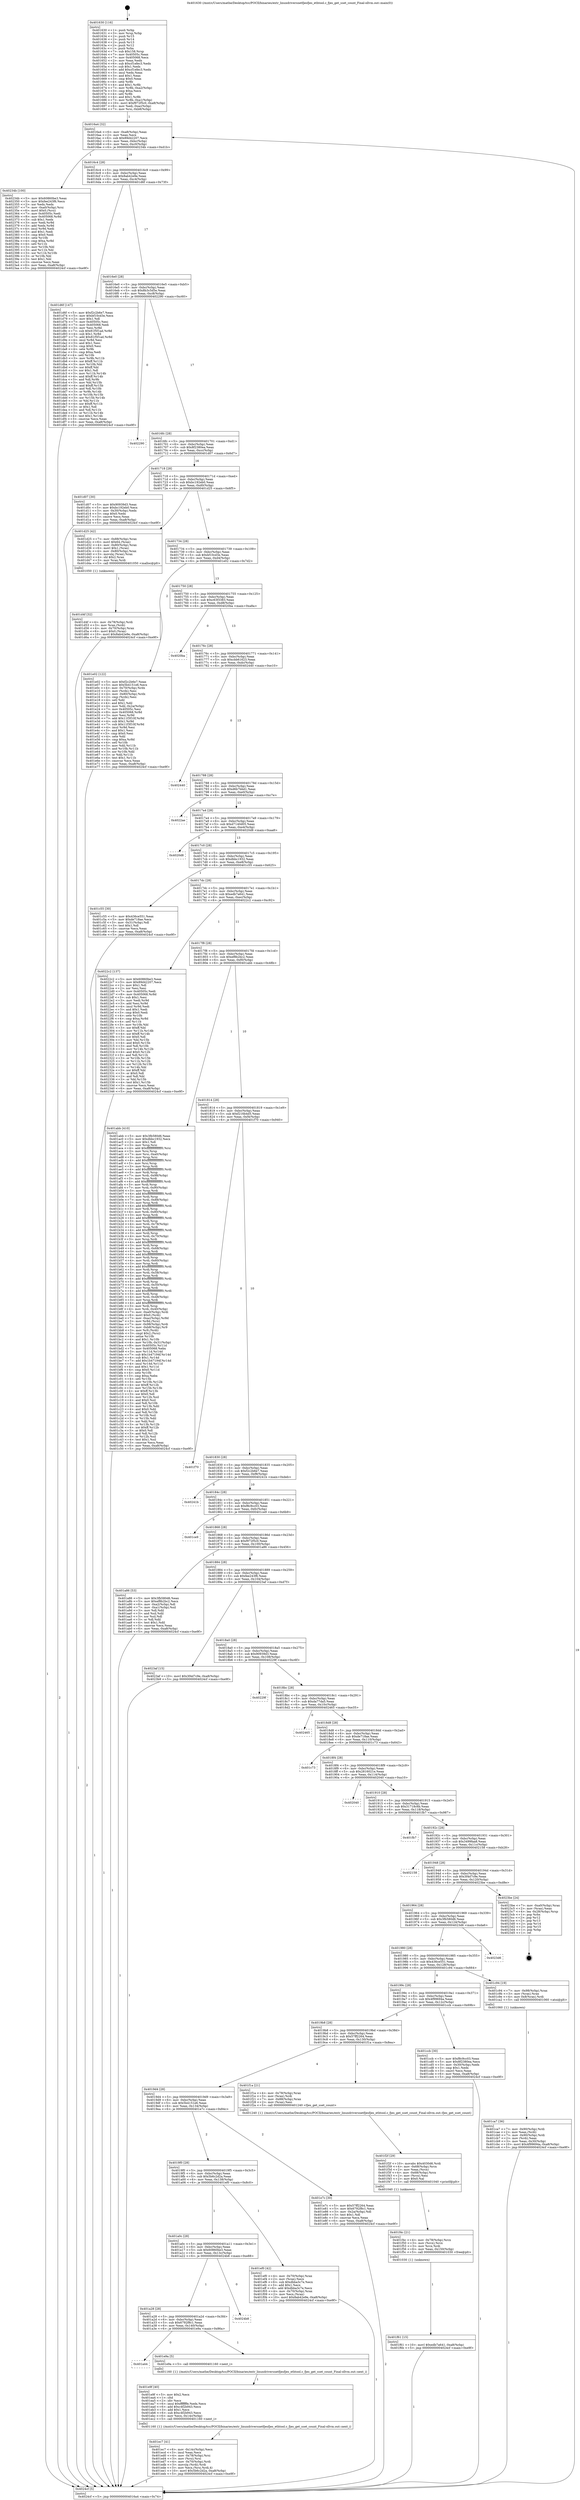 digraph "0x401630" {
  label = "0x401630 (/mnt/c/Users/mathe/Desktop/tcc/POCII/binaries/extr_linuxdriversnetfjesfjes_ethtool.c_fjes_get_sset_count_Final-ollvm.out::main(0))"
  labelloc = "t"
  node[shape=record]

  Entry [label="",width=0.3,height=0.3,shape=circle,fillcolor=black,style=filled]
  "0x4016a4" [label="{
     0x4016a4 [32]\l
     | [instrs]\l
     &nbsp;&nbsp;0x4016a4 \<+6\>: mov -0xa8(%rbp),%eax\l
     &nbsp;&nbsp;0x4016aa \<+2\>: mov %eax,%ecx\l
     &nbsp;&nbsp;0x4016ac \<+6\>: sub $0x89d42207,%ecx\l
     &nbsp;&nbsp;0x4016b2 \<+6\>: mov %eax,-0xbc(%rbp)\l
     &nbsp;&nbsp;0x4016b8 \<+6\>: mov %ecx,-0xc0(%rbp)\l
     &nbsp;&nbsp;0x4016be \<+6\>: je 000000000040234b \<main+0xd1b\>\l
  }"]
  "0x40234b" [label="{
     0x40234b [100]\l
     | [instrs]\l
     &nbsp;&nbsp;0x40234b \<+5\>: mov $0x60860be3,%eax\l
     &nbsp;&nbsp;0x402350 \<+5\>: mov $0xfee243f6,%ecx\l
     &nbsp;&nbsp;0x402355 \<+2\>: xor %edx,%edx\l
     &nbsp;&nbsp;0x402357 \<+7\>: mov -0xa0(%rbp),%rsi\l
     &nbsp;&nbsp;0x40235e \<+6\>: movl $0x0,(%rsi)\l
     &nbsp;&nbsp;0x402364 \<+7\>: mov 0x40505c,%edi\l
     &nbsp;&nbsp;0x40236b \<+8\>: mov 0x405068,%r8d\l
     &nbsp;&nbsp;0x402373 \<+3\>: sub $0x1,%edx\l
     &nbsp;&nbsp;0x402376 \<+3\>: mov %edi,%r9d\l
     &nbsp;&nbsp;0x402379 \<+3\>: add %edx,%r9d\l
     &nbsp;&nbsp;0x40237c \<+4\>: imul %r9d,%edi\l
     &nbsp;&nbsp;0x402380 \<+3\>: and $0x1,%edi\l
     &nbsp;&nbsp;0x402383 \<+3\>: cmp $0x0,%edi\l
     &nbsp;&nbsp;0x402386 \<+4\>: sete %r10b\l
     &nbsp;&nbsp;0x40238a \<+4\>: cmp $0xa,%r8d\l
     &nbsp;&nbsp;0x40238e \<+4\>: setl %r11b\l
     &nbsp;&nbsp;0x402392 \<+3\>: mov %r10b,%bl\l
     &nbsp;&nbsp;0x402395 \<+3\>: and %r11b,%bl\l
     &nbsp;&nbsp;0x402398 \<+3\>: xor %r11b,%r10b\l
     &nbsp;&nbsp;0x40239b \<+3\>: or %r10b,%bl\l
     &nbsp;&nbsp;0x40239e \<+3\>: test $0x1,%bl\l
     &nbsp;&nbsp;0x4023a1 \<+3\>: cmovne %ecx,%eax\l
     &nbsp;&nbsp;0x4023a4 \<+6\>: mov %eax,-0xa8(%rbp)\l
     &nbsp;&nbsp;0x4023aa \<+5\>: jmp 00000000004024cf \<main+0xe9f\>\l
  }"]
  "0x4016c4" [label="{
     0x4016c4 [28]\l
     | [instrs]\l
     &nbsp;&nbsp;0x4016c4 \<+5\>: jmp 00000000004016c9 \<main+0x99\>\l
     &nbsp;&nbsp;0x4016c9 \<+6\>: mov -0xbc(%rbp),%eax\l
     &nbsp;&nbsp;0x4016cf \<+5\>: sub $0x8ab42e9e,%eax\l
     &nbsp;&nbsp;0x4016d4 \<+6\>: mov %eax,-0xc4(%rbp)\l
     &nbsp;&nbsp;0x4016da \<+6\>: je 0000000000401d6f \<main+0x73f\>\l
  }"]
  Exit [label="",width=0.3,height=0.3,shape=circle,fillcolor=black,style=filled,peripheries=2]
  "0x401d6f" [label="{
     0x401d6f [147]\l
     | [instrs]\l
     &nbsp;&nbsp;0x401d6f \<+5\>: mov $0xf2c2b6e7,%eax\l
     &nbsp;&nbsp;0x401d74 \<+5\>: mov $0xbf10cd3e,%ecx\l
     &nbsp;&nbsp;0x401d79 \<+2\>: mov $0x1,%dl\l
     &nbsp;&nbsp;0x401d7b \<+7\>: mov 0x40505c,%esi\l
     &nbsp;&nbsp;0x401d82 \<+7\>: mov 0x405068,%edi\l
     &nbsp;&nbsp;0x401d89 \<+3\>: mov %esi,%r8d\l
     &nbsp;&nbsp;0x401d8c \<+7\>: sub $0x81f5f1ad,%r8d\l
     &nbsp;&nbsp;0x401d93 \<+4\>: sub $0x1,%r8d\l
     &nbsp;&nbsp;0x401d97 \<+7\>: add $0x81f5f1ad,%r8d\l
     &nbsp;&nbsp;0x401d9e \<+4\>: imul %r8d,%esi\l
     &nbsp;&nbsp;0x401da2 \<+3\>: and $0x1,%esi\l
     &nbsp;&nbsp;0x401da5 \<+3\>: cmp $0x0,%esi\l
     &nbsp;&nbsp;0x401da8 \<+4\>: sete %r9b\l
     &nbsp;&nbsp;0x401dac \<+3\>: cmp $0xa,%edi\l
     &nbsp;&nbsp;0x401daf \<+4\>: setl %r10b\l
     &nbsp;&nbsp;0x401db3 \<+3\>: mov %r9b,%r11b\l
     &nbsp;&nbsp;0x401db6 \<+4\>: xor $0xff,%r11b\l
     &nbsp;&nbsp;0x401dba \<+3\>: mov %r10b,%bl\l
     &nbsp;&nbsp;0x401dbd \<+3\>: xor $0xff,%bl\l
     &nbsp;&nbsp;0x401dc0 \<+3\>: xor $0x1,%dl\l
     &nbsp;&nbsp;0x401dc3 \<+3\>: mov %r11b,%r14b\l
     &nbsp;&nbsp;0x401dc6 \<+4\>: and $0xff,%r14b\l
     &nbsp;&nbsp;0x401dca \<+3\>: and %dl,%r9b\l
     &nbsp;&nbsp;0x401dcd \<+3\>: mov %bl,%r15b\l
     &nbsp;&nbsp;0x401dd0 \<+4\>: and $0xff,%r15b\l
     &nbsp;&nbsp;0x401dd4 \<+3\>: and %dl,%r10b\l
     &nbsp;&nbsp;0x401dd7 \<+3\>: or %r9b,%r14b\l
     &nbsp;&nbsp;0x401dda \<+3\>: or %r10b,%r15b\l
     &nbsp;&nbsp;0x401ddd \<+3\>: xor %r15b,%r14b\l
     &nbsp;&nbsp;0x401de0 \<+3\>: or %bl,%r11b\l
     &nbsp;&nbsp;0x401de3 \<+4\>: xor $0xff,%r11b\l
     &nbsp;&nbsp;0x401de7 \<+3\>: or $0x1,%dl\l
     &nbsp;&nbsp;0x401dea \<+3\>: and %dl,%r11b\l
     &nbsp;&nbsp;0x401ded \<+3\>: or %r11b,%r14b\l
     &nbsp;&nbsp;0x401df0 \<+4\>: test $0x1,%r14b\l
     &nbsp;&nbsp;0x401df4 \<+3\>: cmovne %ecx,%eax\l
     &nbsp;&nbsp;0x401df7 \<+6\>: mov %eax,-0xa8(%rbp)\l
     &nbsp;&nbsp;0x401dfd \<+5\>: jmp 00000000004024cf \<main+0xe9f\>\l
  }"]
  "0x4016e0" [label="{
     0x4016e0 [28]\l
     | [instrs]\l
     &nbsp;&nbsp;0x4016e0 \<+5\>: jmp 00000000004016e5 \<main+0xb5\>\l
     &nbsp;&nbsp;0x4016e5 \<+6\>: mov -0xbc(%rbp),%eax\l
     &nbsp;&nbsp;0x4016eb \<+5\>: sub $0x8b3c5d5e,%eax\l
     &nbsp;&nbsp;0x4016f0 \<+6\>: mov %eax,-0xc8(%rbp)\l
     &nbsp;&nbsp;0x4016f6 \<+6\>: je 0000000000402290 \<main+0xc60\>\l
  }"]
  "0x401f61" [label="{
     0x401f61 [15]\l
     | [instrs]\l
     &nbsp;&nbsp;0x401f61 \<+10\>: movl $0xedb7a641,-0xa8(%rbp)\l
     &nbsp;&nbsp;0x401f6b \<+5\>: jmp 00000000004024cf \<main+0xe9f\>\l
  }"]
  "0x402290" [label="{
     0x402290\l
  }", style=dashed]
  "0x4016fc" [label="{
     0x4016fc [28]\l
     | [instrs]\l
     &nbsp;&nbsp;0x4016fc \<+5\>: jmp 0000000000401701 \<main+0xd1\>\l
     &nbsp;&nbsp;0x401701 \<+6\>: mov -0xbc(%rbp),%eax\l
     &nbsp;&nbsp;0x401707 \<+5\>: sub $0x8f2380ea,%eax\l
     &nbsp;&nbsp;0x40170c \<+6\>: mov %eax,-0xcc(%rbp)\l
     &nbsp;&nbsp;0x401712 \<+6\>: je 0000000000401d07 \<main+0x6d7\>\l
  }"]
  "0x401f4c" [label="{
     0x401f4c [21]\l
     | [instrs]\l
     &nbsp;&nbsp;0x401f4c \<+4\>: mov -0x78(%rbp),%rcx\l
     &nbsp;&nbsp;0x401f50 \<+3\>: mov (%rcx),%rcx\l
     &nbsp;&nbsp;0x401f53 \<+3\>: mov %rcx,%rdi\l
     &nbsp;&nbsp;0x401f56 \<+6\>: mov %eax,-0x150(%rbp)\l
     &nbsp;&nbsp;0x401f5c \<+5\>: call 0000000000401030 \<free@plt\>\l
     | [calls]\l
     &nbsp;&nbsp;0x401030 \{1\} (unknown)\l
  }"]
  "0x401d07" [label="{
     0x401d07 [30]\l
     | [instrs]\l
     &nbsp;&nbsp;0x401d07 \<+5\>: mov $0x90939d3,%eax\l
     &nbsp;&nbsp;0x401d0c \<+5\>: mov $0xbc192eb0,%ecx\l
     &nbsp;&nbsp;0x401d11 \<+3\>: mov -0x30(%rbp),%edx\l
     &nbsp;&nbsp;0x401d14 \<+3\>: cmp $0x0,%edx\l
     &nbsp;&nbsp;0x401d17 \<+3\>: cmove %ecx,%eax\l
     &nbsp;&nbsp;0x401d1a \<+6\>: mov %eax,-0xa8(%rbp)\l
     &nbsp;&nbsp;0x401d20 \<+5\>: jmp 00000000004024cf \<main+0xe9f\>\l
  }"]
  "0x401718" [label="{
     0x401718 [28]\l
     | [instrs]\l
     &nbsp;&nbsp;0x401718 \<+5\>: jmp 000000000040171d \<main+0xed\>\l
     &nbsp;&nbsp;0x40171d \<+6\>: mov -0xbc(%rbp),%eax\l
     &nbsp;&nbsp;0x401723 \<+5\>: sub $0xbc192eb0,%eax\l
     &nbsp;&nbsp;0x401728 \<+6\>: mov %eax,-0xd0(%rbp)\l
     &nbsp;&nbsp;0x40172e \<+6\>: je 0000000000401d25 \<main+0x6f5\>\l
  }"]
  "0x401f2f" [label="{
     0x401f2f [29]\l
     | [instrs]\l
     &nbsp;&nbsp;0x401f2f \<+10\>: movabs $0x4030d6,%rdi\l
     &nbsp;&nbsp;0x401f39 \<+4\>: mov -0x68(%rbp),%rcx\l
     &nbsp;&nbsp;0x401f3d \<+2\>: mov %eax,(%rcx)\l
     &nbsp;&nbsp;0x401f3f \<+4\>: mov -0x68(%rbp),%rcx\l
     &nbsp;&nbsp;0x401f43 \<+2\>: mov (%rcx),%esi\l
     &nbsp;&nbsp;0x401f45 \<+2\>: mov $0x0,%al\l
     &nbsp;&nbsp;0x401f47 \<+5\>: call 0000000000401040 \<printf@plt\>\l
     | [calls]\l
     &nbsp;&nbsp;0x401040 \{1\} (unknown)\l
  }"]
  "0x401d25" [label="{
     0x401d25 [42]\l
     | [instrs]\l
     &nbsp;&nbsp;0x401d25 \<+7\>: mov -0x88(%rbp),%rax\l
     &nbsp;&nbsp;0x401d2c \<+6\>: movl $0x64,(%rax)\l
     &nbsp;&nbsp;0x401d32 \<+4\>: mov -0x80(%rbp),%rax\l
     &nbsp;&nbsp;0x401d36 \<+6\>: movl $0x1,(%rax)\l
     &nbsp;&nbsp;0x401d3c \<+4\>: mov -0x80(%rbp),%rax\l
     &nbsp;&nbsp;0x401d40 \<+3\>: movslq (%rax),%rax\l
     &nbsp;&nbsp;0x401d43 \<+4\>: shl $0x2,%rax\l
     &nbsp;&nbsp;0x401d47 \<+3\>: mov %rax,%rdi\l
     &nbsp;&nbsp;0x401d4a \<+5\>: call 0000000000401050 \<malloc@plt\>\l
     | [calls]\l
     &nbsp;&nbsp;0x401050 \{1\} (unknown)\l
  }"]
  "0x401734" [label="{
     0x401734 [28]\l
     | [instrs]\l
     &nbsp;&nbsp;0x401734 \<+5\>: jmp 0000000000401739 \<main+0x109\>\l
     &nbsp;&nbsp;0x401739 \<+6\>: mov -0xbc(%rbp),%eax\l
     &nbsp;&nbsp;0x40173f \<+5\>: sub $0xbf10cd3e,%eax\l
     &nbsp;&nbsp;0x401744 \<+6\>: mov %eax,-0xd4(%rbp)\l
     &nbsp;&nbsp;0x40174a \<+6\>: je 0000000000401e02 \<main+0x7d2\>\l
  }"]
  "0x401ec7" [label="{
     0x401ec7 [41]\l
     | [instrs]\l
     &nbsp;&nbsp;0x401ec7 \<+6\>: mov -0x14c(%rbp),%ecx\l
     &nbsp;&nbsp;0x401ecd \<+3\>: imul %eax,%ecx\l
     &nbsp;&nbsp;0x401ed0 \<+4\>: mov -0x78(%rbp),%rsi\l
     &nbsp;&nbsp;0x401ed4 \<+3\>: mov (%rsi),%rsi\l
     &nbsp;&nbsp;0x401ed7 \<+4\>: mov -0x70(%rbp),%rdi\l
     &nbsp;&nbsp;0x401edb \<+3\>: movslq (%rdi),%rdi\l
     &nbsp;&nbsp;0x401ede \<+3\>: mov %ecx,(%rsi,%rdi,4)\l
     &nbsp;&nbsp;0x401ee1 \<+10\>: movl $0x5b6c2d2a,-0xa8(%rbp)\l
     &nbsp;&nbsp;0x401eeb \<+5\>: jmp 00000000004024cf \<main+0xe9f\>\l
  }"]
  "0x401e02" [label="{
     0x401e02 [122]\l
     | [instrs]\l
     &nbsp;&nbsp;0x401e02 \<+5\>: mov $0xf2c2b6e7,%eax\l
     &nbsp;&nbsp;0x401e07 \<+5\>: mov $0x5b4151e6,%ecx\l
     &nbsp;&nbsp;0x401e0c \<+4\>: mov -0x70(%rbp),%rdx\l
     &nbsp;&nbsp;0x401e10 \<+2\>: mov (%rdx),%esi\l
     &nbsp;&nbsp;0x401e12 \<+4\>: mov -0x80(%rbp),%rdx\l
     &nbsp;&nbsp;0x401e16 \<+2\>: cmp (%rdx),%esi\l
     &nbsp;&nbsp;0x401e18 \<+4\>: setl %dil\l
     &nbsp;&nbsp;0x401e1c \<+4\>: and $0x1,%dil\l
     &nbsp;&nbsp;0x401e20 \<+4\>: mov %dil,-0x2a(%rbp)\l
     &nbsp;&nbsp;0x401e24 \<+7\>: mov 0x40505c,%esi\l
     &nbsp;&nbsp;0x401e2b \<+8\>: mov 0x405068,%r8d\l
     &nbsp;&nbsp;0x401e33 \<+3\>: mov %esi,%r9d\l
     &nbsp;&nbsp;0x401e36 \<+7\>: add $0x11f3f10f,%r9d\l
     &nbsp;&nbsp;0x401e3d \<+4\>: sub $0x1,%r9d\l
     &nbsp;&nbsp;0x401e41 \<+7\>: sub $0x11f3f10f,%r9d\l
     &nbsp;&nbsp;0x401e48 \<+4\>: imul %r9d,%esi\l
     &nbsp;&nbsp;0x401e4c \<+3\>: and $0x1,%esi\l
     &nbsp;&nbsp;0x401e4f \<+3\>: cmp $0x0,%esi\l
     &nbsp;&nbsp;0x401e52 \<+4\>: sete %dil\l
     &nbsp;&nbsp;0x401e56 \<+4\>: cmp $0xa,%r8d\l
     &nbsp;&nbsp;0x401e5a \<+4\>: setl %r10b\l
     &nbsp;&nbsp;0x401e5e \<+3\>: mov %dil,%r11b\l
     &nbsp;&nbsp;0x401e61 \<+3\>: and %r10b,%r11b\l
     &nbsp;&nbsp;0x401e64 \<+3\>: xor %r10b,%dil\l
     &nbsp;&nbsp;0x401e67 \<+3\>: or %dil,%r11b\l
     &nbsp;&nbsp;0x401e6a \<+4\>: test $0x1,%r11b\l
     &nbsp;&nbsp;0x401e6e \<+3\>: cmovne %ecx,%eax\l
     &nbsp;&nbsp;0x401e71 \<+6\>: mov %eax,-0xa8(%rbp)\l
     &nbsp;&nbsp;0x401e77 \<+5\>: jmp 00000000004024cf \<main+0xe9f\>\l
  }"]
  "0x401750" [label="{
     0x401750 [28]\l
     | [instrs]\l
     &nbsp;&nbsp;0x401750 \<+5\>: jmp 0000000000401755 \<main+0x125\>\l
     &nbsp;&nbsp;0x401755 \<+6\>: mov -0xbc(%rbp),%eax\l
     &nbsp;&nbsp;0x40175b \<+5\>: sub $0xc63f3383,%eax\l
     &nbsp;&nbsp;0x401760 \<+6\>: mov %eax,-0xd8(%rbp)\l
     &nbsp;&nbsp;0x401766 \<+6\>: je 00000000004020ba \<main+0xa8a\>\l
  }"]
  "0x401e9f" [label="{
     0x401e9f [40]\l
     | [instrs]\l
     &nbsp;&nbsp;0x401e9f \<+5\>: mov $0x2,%ecx\l
     &nbsp;&nbsp;0x401ea4 \<+1\>: cltd\l
     &nbsp;&nbsp;0x401ea5 \<+2\>: idiv %ecx\l
     &nbsp;&nbsp;0x401ea7 \<+6\>: imul $0xfffffffe,%edx,%ecx\l
     &nbsp;&nbsp;0x401ead \<+6\>: add $0xc4f2b943,%ecx\l
     &nbsp;&nbsp;0x401eb3 \<+3\>: add $0x1,%ecx\l
     &nbsp;&nbsp;0x401eb6 \<+6\>: sub $0xc4f2b943,%ecx\l
     &nbsp;&nbsp;0x401ebc \<+6\>: mov %ecx,-0x14c(%rbp)\l
     &nbsp;&nbsp;0x401ec2 \<+5\>: call 0000000000401160 \<next_i\>\l
     | [calls]\l
     &nbsp;&nbsp;0x401160 \{1\} (/mnt/c/Users/mathe/Desktop/tcc/POCII/binaries/extr_linuxdriversnetfjesfjes_ethtool.c_fjes_get_sset_count_Final-ollvm.out::next_i)\l
  }"]
  "0x4020ba" [label="{
     0x4020ba\l
  }", style=dashed]
  "0x40176c" [label="{
     0x40176c [28]\l
     | [instrs]\l
     &nbsp;&nbsp;0x40176c \<+5\>: jmp 0000000000401771 \<main+0x141\>\l
     &nbsp;&nbsp;0x401771 \<+6\>: mov -0xbc(%rbp),%eax\l
     &nbsp;&nbsp;0x401777 \<+5\>: sub $0xcbb61623,%eax\l
     &nbsp;&nbsp;0x40177c \<+6\>: mov %eax,-0xdc(%rbp)\l
     &nbsp;&nbsp;0x401782 \<+6\>: je 0000000000402440 \<main+0xe10\>\l
  }"]
  "0x401a44" [label="{
     0x401a44\l
  }", style=dashed]
  "0x402440" [label="{
     0x402440\l
  }", style=dashed]
  "0x401788" [label="{
     0x401788 [28]\l
     | [instrs]\l
     &nbsp;&nbsp;0x401788 \<+5\>: jmp 000000000040178d \<main+0x15d\>\l
     &nbsp;&nbsp;0x40178d \<+6\>: mov -0xbc(%rbp),%eax\l
     &nbsp;&nbsp;0x401793 \<+5\>: sub $0xd6b7bbd1,%eax\l
     &nbsp;&nbsp;0x401798 \<+6\>: mov %eax,-0xe0(%rbp)\l
     &nbsp;&nbsp;0x40179e \<+6\>: je 00000000004022ae \<main+0xc7e\>\l
  }"]
  "0x401e9a" [label="{
     0x401e9a [5]\l
     | [instrs]\l
     &nbsp;&nbsp;0x401e9a \<+5\>: call 0000000000401160 \<next_i\>\l
     | [calls]\l
     &nbsp;&nbsp;0x401160 \{1\} (/mnt/c/Users/mathe/Desktop/tcc/POCII/binaries/extr_linuxdriversnetfjesfjes_ethtool.c_fjes_get_sset_count_Final-ollvm.out::next_i)\l
  }"]
  "0x4022ae" [label="{
     0x4022ae\l
  }", style=dashed]
  "0x4017a4" [label="{
     0x4017a4 [28]\l
     | [instrs]\l
     &nbsp;&nbsp;0x4017a4 \<+5\>: jmp 00000000004017a9 \<main+0x179\>\l
     &nbsp;&nbsp;0x4017a9 \<+6\>: mov -0xbc(%rbp),%eax\l
     &nbsp;&nbsp;0x4017af \<+5\>: sub $0xd7140d05,%eax\l
     &nbsp;&nbsp;0x4017b4 \<+6\>: mov %eax,-0xe4(%rbp)\l
     &nbsp;&nbsp;0x4017ba \<+6\>: je 00000000004020d8 \<main+0xaa8\>\l
  }"]
  "0x401a28" [label="{
     0x401a28 [28]\l
     | [instrs]\l
     &nbsp;&nbsp;0x401a28 \<+5\>: jmp 0000000000401a2d \<main+0x3fd\>\l
     &nbsp;&nbsp;0x401a2d \<+6\>: mov -0xbc(%rbp),%eax\l
     &nbsp;&nbsp;0x401a33 \<+5\>: sub $0x6792f8c1,%eax\l
     &nbsp;&nbsp;0x401a38 \<+6\>: mov %eax,-0x140(%rbp)\l
     &nbsp;&nbsp;0x401a3e \<+6\>: je 0000000000401e9a \<main+0x86a\>\l
  }"]
  "0x4020d8" [label="{
     0x4020d8\l
  }", style=dashed]
  "0x4017c0" [label="{
     0x4017c0 [28]\l
     | [instrs]\l
     &nbsp;&nbsp;0x4017c0 \<+5\>: jmp 00000000004017c5 \<main+0x195\>\l
     &nbsp;&nbsp;0x4017c5 \<+6\>: mov -0xbc(%rbp),%eax\l
     &nbsp;&nbsp;0x4017cb \<+5\>: sub $0xdbbc1932,%eax\l
     &nbsp;&nbsp;0x4017d0 \<+6\>: mov %eax,-0xe8(%rbp)\l
     &nbsp;&nbsp;0x4017d6 \<+6\>: je 0000000000401c55 \<main+0x625\>\l
  }"]
  "0x4024b8" [label="{
     0x4024b8\l
  }", style=dashed]
  "0x401c55" [label="{
     0x401c55 [30]\l
     | [instrs]\l
     &nbsp;&nbsp;0x401c55 \<+5\>: mov $0x436ce551,%eax\l
     &nbsp;&nbsp;0x401c5a \<+5\>: mov $0xde718ae,%ecx\l
     &nbsp;&nbsp;0x401c5f \<+3\>: mov -0x31(%rbp),%dl\l
     &nbsp;&nbsp;0x401c62 \<+3\>: test $0x1,%dl\l
     &nbsp;&nbsp;0x401c65 \<+3\>: cmovne %ecx,%eax\l
     &nbsp;&nbsp;0x401c68 \<+6\>: mov %eax,-0xa8(%rbp)\l
     &nbsp;&nbsp;0x401c6e \<+5\>: jmp 00000000004024cf \<main+0xe9f\>\l
  }"]
  "0x4017dc" [label="{
     0x4017dc [28]\l
     | [instrs]\l
     &nbsp;&nbsp;0x4017dc \<+5\>: jmp 00000000004017e1 \<main+0x1b1\>\l
     &nbsp;&nbsp;0x4017e1 \<+6\>: mov -0xbc(%rbp),%eax\l
     &nbsp;&nbsp;0x4017e7 \<+5\>: sub $0xedb7a641,%eax\l
     &nbsp;&nbsp;0x4017ec \<+6\>: mov %eax,-0xec(%rbp)\l
     &nbsp;&nbsp;0x4017f2 \<+6\>: je 00000000004022c2 \<main+0xc92\>\l
  }"]
  "0x401a0c" [label="{
     0x401a0c [28]\l
     | [instrs]\l
     &nbsp;&nbsp;0x401a0c \<+5\>: jmp 0000000000401a11 \<main+0x3e1\>\l
     &nbsp;&nbsp;0x401a11 \<+6\>: mov -0xbc(%rbp),%eax\l
     &nbsp;&nbsp;0x401a17 \<+5\>: sub $0x60860be3,%eax\l
     &nbsp;&nbsp;0x401a1c \<+6\>: mov %eax,-0x13c(%rbp)\l
     &nbsp;&nbsp;0x401a22 \<+6\>: je 00000000004024b8 \<main+0xe88\>\l
  }"]
  "0x4022c2" [label="{
     0x4022c2 [137]\l
     | [instrs]\l
     &nbsp;&nbsp;0x4022c2 \<+5\>: mov $0x60860be3,%eax\l
     &nbsp;&nbsp;0x4022c7 \<+5\>: mov $0x89d42207,%ecx\l
     &nbsp;&nbsp;0x4022cc \<+2\>: mov $0x1,%dl\l
     &nbsp;&nbsp;0x4022ce \<+2\>: xor %esi,%esi\l
     &nbsp;&nbsp;0x4022d0 \<+7\>: mov 0x40505c,%edi\l
     &nbsp;&nbsp;0x4022d7 \<+8\>: mov 0x405068,%r8d\l
     &nbsp;&nbsp;0x4022df \<+3\>: sub $0x1,%esi\l
     &nbsp;&nbsp;0x4022e2 \<+3\>: mov %edi,%r9d\l
     &nbsp;&nbsp;0x4022e5 \<+3\>: add %esi,%r9d\l
     &nbsp;&nbsp;0x4022e8 \<+4\>: imul %r9d,%edi\l
     &nbsp;&nbsp;0x4022ec \<+3\>: and $0x1,%edi\l
     &nbsp;&nbsp;0x4022ef \<+3\>: cmp $0x0,%edi\l
     &nbsp;&nbsp;0x4022f2 \<+4\>: sete %r10b\l
     &nbsp;&nbsp;0x4022f6 \<+4\>: cmp $0xa,%r8d\l
     &nbsp;&nbsp;0x4022fa \<+4\>: setl %r11b\l
     &nbsp;&nbsp;0x4022fe \<+3\>: mov %r10b,%bl\l
     &nbsp;&nbsp;0x402301 \<+3\>: xor $0xff,%bl\l
     &nbsp;&nbsp;0x402304 \<+3\>: mov %r11b,%r14b\l
     &nbsp;&nbsp;0x402307 \<+4\>: xor $0xff,%r14b\l
     &nbsp;&nbsp;0x40230b \<+3\>: xor $0x0,%dl\l
     &nbsp;&nbsp;0x40230e \<+3\>: mov %bl,%r15b\l
     &nbsp;&nbsp;0x402311 \<+4\>: and $0x0,%r15b\l
     &nbsp;&nbsp;0x402315 \<+3\>: and %dl,%r10b\l
     &nbsp;&nbsp;0x402318 \<+3\>: mov %r14b,%r12b\l
     &nbsp;&nbsp;0x40231b \<+4\>: and $0x0,%r12b\l
     &nbsp;&nbsp;0x40231f \<+3\>: and %dl,%r11b\l
     &nbsp;&nbsp;0x402322 \<+3\>: or %r10b,%r15b\l
     &nbsp;&nbsp;0x402325 \<+3\>: or %r11b,%r12b\l
     &nbsp;&nbsp;0x402328 \<+3\>: xor %r12b,%r15b\l
     &nbsp;&nbsp;0x40232b \<+3\>: or %r14b,%bl\l
     &nbsp;&nbsp;0x40232e \<+3\>: xor $0xff,%bl\l
     &nbsp;&nbsp;0x402331 \<+3\>: or $0x0,%dl\l
     &nbsp;&nbsp;0x402334 \<+2\>: and %dl,%bl\l
     &nbsp;&nbsp;0x402336 \<+3\>: or %bl,%r15b\l
     &nbsp;&nbsp;0x402339 \<+4\>: test $0x1,%r15b\l
     &nbsp;&nbsp;0x40233d \<+3\>: cmovne %ecx,%eax\l
     &nbsp;&nbsp;0x402340 \<+6\>: mov %eax,-0xa8(%rbp)\l
     &nbsp;&nbsp;0x402346 \<+5\>: jmp 00000000004024cf \<main+0xe9f\>\l
  }"]
  "0x4017f8" [label="{
     0x4017f8 [28]\l
     | [instrs]\l
     &nbsp;&nbsp;0x4017f8 \<+5\>: jmp 00000000004017fd \<main+0x1cd\>\l
     &nbsp;&nbsp;0x4017fd \<+6\>: mov -0xbc(%rbp),%eax\l
     &nbsp;&nbsp;0x401803 \<+5\>: sub $0xef8b2bc2,%eax\l
     &nbsp;&nbsp;0x401808 \<+6\>: mov %eax,-0xf0(%rbp)\l
     &nbsp;&nbsp;0x40180e \<+6\>: je 0000000000401abb \<main+0x48b\>\l
  }"]
  "0x401ef0" [label="{
     0x401ef0 [42]\l
     | [instrs]\l
     &nbsp;&nbsp;0x401ef0 \<+4\>: mov -0x70(%rbp),%rax\l
     &nbsp;&nbsp;0x401ef4 \<+2\>: mov (%rax),%ecx\l
     &nbsp;&nbsp;0x401ef6 \<+6\>: sub $0xdbba3c7e,%ecx\l
     &nbsp;&nbsp;0x401efc \<+3\>: add $0x1,%ecx\l
     &nbsp;&nbsp;0x401eff \<+6\>: add $0xdbba3c7e,%ecx\l
     &nbsp;&nbsp;0x401f05 \<+4\>: mov -0x70(%rbp),%rax\l
     &nbsp;&nbsp;0x401f09 \<+2\>: mov %ecx,(%rax)\l
     &nbsp;&nbsp;0x401f0b \<+10\>: movl $0x8ab42e9e,-0xa8(%rbp)\l
     &nbsp;&nbsp;0x401f15 \<+5\>: jmp 00000000004024cf \<main+0xe9f\>\l
  }"]
  "0x401abb" [label="{
     0x401abb [410]\l
     | [instrs]\l
     &nbsp;&nbsp;0x401abb \<+5\>: mov $0x3fb580d6,%eax\l
     &nbsp;&nbsp;0x401ac0 \<+5\>: mov $0xdbbc1932,%ecx\l
     &nbsp;&nbsp;0x401ac5 \<+2\>: mov $0x1,%dl\l
     &nbsp;&nbsp;0x401ac7 \<+3\>: mov %rsp,%rsi\l
     &nbsp;&nbsp;0x401aca \<+4\>: add $0xfffffffffffffff0,%rsi\l
     &nbsp;&nbsp;0x401ace \<+3\>: mov %rsi,%rsp\l
     &nbsp;&nbsp;0x401ad1 \<+7\>: mov %rsi,-0xa0(%rbp)\l
     &nbsp;&nbsp;0x401ad8 \<+3\>: mov %rsp,%rsi\l
     &nbsp;&nbsp;0x401adb \<+4\>: add $0xfffffffffffffff0,%rsi\l
     &nbsp;&nbsp;0x401adf \<+3\>: mov %rsi,%rsp\l
     &nbsp;&nbsp;0x401ae2 \<+3\>: mov %rsp,%rdi\l
     &nbsp;&nbsp;0x401ae5 \<+4\>: add $0xfffffffffffffff0,%rdi\l
     &nbsp;&nbsp;0x401ae9 \<+3\>: mov %rdi,%rsp\l
     &nbsp;&nbsp;0x401aec \<+7\>: mov %rdi,-0x98(%rbp)\l
     &nbsp;&nbsp;0x401af3 \<+3\>: mov %rsp,%rdi\l
     &nbsp;&nbsp;0x401af6 \<+4\>: add $0xfffffffffffffff0,%rdi\l
     &nbsp;&nbsp;0x401afa \<+3\>: mov %rdi,%rsp\l
     &nbsp;&nbsp;0x401afd \<+7\>: mov %rdi,-0x90(%rbp)\l
     &nbsp;&nbsp;0x401b04 \<+3\>: mov %rsp,%rdi\l
     &nbsp;&nbsp;0x401b07 \<+4\>: add $0xfffffffffffffff0,%rdi\l
     &nbsp;&nbsp;0x401b0b \<+3\>: mov %rdi,%rsp\l
     &nbsp;&nbsp;0x401b0e \<+7\>: mov %rdi,-0x88(%rbp)\l
     &nbsp;&nbsp;0x401b15 \<+3\>: mov %rsp,%rdi\l
     &nbsp;&nbsp;0x401b18 \<+4\>: add $0xfffffffffffffff0,%rdi\l
     &nbsp;&nbsp;0x401b1c \<+3\>: mov %rdi,%rsp\l
     &nbsp;&nbsp;0x401b1f \<+4\>: mov %rdi,-0x80(%rbp)\l
     &nbsp;&nbsp;0x401b23 \<+3\>: mov %rsp,%rdi\l
     &nbsp;&nbsp;0x401b26 \<+4\>: add $0xfffffffffffffff0,%rdi\l
     &nbsp;&nbsp;0x401b2a \<+3\>: mov %rdi,%rsp\l
     &nbsp;&nbsp;0x401b2d \<+4\>: mov %rdi,-0x78(%rbp)\l
     &nbsp;&nbsp;0x401b31 \<+3\>: mov %rsp,%rdi\l
     &nbsp;&nbsp;0x401b34 \<+4\>: add $0xfffffffffffffff0,%rdi\l
     &nbsp;&nbsp;0x401b38 \<+3\>: mov %rdi,%rsp\l
     &nbsp;&nbsp;0x401b3b \<+4\>: mov %rdi,-0x70(%rbp)\l
     &nbsp;&nbsp;0x401b3f \<+3\>: mov %rsp,%rdi\l
     &nbsp;&nbsp;0x401b42 \<+4\>: add $0xfffffffffffffff0,%rdi\l
     &nbsp;&nbsp;0x401b46 \<+3\>: mov %rdi,%rsp\l
     &nbsp;&nbsp;0x401b49 \<+4\>: mov %rdi,-0x68(%rbp)\l
     &nbsp;&nbsp;0x401b4d \<+3\>: mov %rsp,%rdi\l
     &nbsp;&nbsp;0x401b50 \<+4\>: add $0xfffffffffffffff0,%rdi\l
     &nbsp;&nbsp;0x401b54 \<+3\>: mov %rdi,%rsp\l
     &nbsp;&nbsp;0x401b57 \<+4\>: mov %rdi,-0x60(%rbp)\l
     &nbsp;&nbsp;0x401b5b \<+3\>: mov %rsp,%rdi\l
     &nbsp;&nbsp;0x401b5e \<+4\>: add $0xfffffffffffffff0,%rdi\l
     &nbsp;&nbsp;0x401b62 \<+3\>: mov %rdi,%rsp\l
     &nbsp;&nbsp;0x401b65 \<+4\>: mov %rdi,-0x58(%rbp)\l
     &nbsp;&nbsp;0x401b69 \<+3\>: mov %rsp,%rdi\l
     &nbsp;&nbsp;0x401b6c \<+4\>: add $0xfffffffffffffff0,%rdi\l
     &nbsp;&nbsp;0x401b70 \<+3\>: mov %rdi,%rsp\l
     &nbsp;&nbsp;0x401b73 \<+4\>: mov %rdi,-0x50(%rbp)\l
     &nbsp;&nbsp;0x401b77 \<+3\>: mov %rsp,%rdi\l
     &nbsp;&nbsp;0x401b7a \<+4\>: add $0xfffffffffffffff0,%rdi\l
     &nbsp;&nbsp;0x401b7e \<+3\>: mov %rdi,%rsp\l
     &nbsp;&nbsp;0x401b81 \<+4\>: mov %rdi,-0x48(%rbp)\l
     &nbsp;&nbsp;0x401b85 \<+3\>: mov %rsp,%rdi\l
     &nbsp;&nbsp;0x401b88 \<+4\>: add $0xfffffffffffffff0,%rdi\l
     &nbsp;&nbsp;0x401b8c \<+3\>: mov %rdi,%rsp\l
     &nbsp;&nbsp;0x401b8f \<+4\>: mov %rdi,-0x40(%rbp)\l
     &nbsp;&nbsp;0x401b93 \<+7\>: mov -0xa0(%rbp),%rdi\l
     &nbsp;&nbsp;0x401b9a \<+6\>: movl $0x0,(%rdi)\l
     &nbsp;&nbsp;0x401ba0 \<+7\>: mov -0xac(%rbp),%r8d\l
     &nbsp;&nbsp;0x401ba7 \<+3\>: mov %r8d,(%rsi)\l
     &nbsp;&nbsp;0x401baa \<+7\>: mov -0x98(%rbp),%rdi\l
     &nbsp;&nbsp;0x401bb1 \<+7\>: mov -0xb8(%rbp),%r9\l
     &nbsp;&nbsp;0x401bb8 \<+3\>: mov %r9,(%rdi)\l
     &nbsp;&nbsp;0x401bbb \<+3\>: cmpl $0x2,(%rsi)\l
     &nbsp;&nbsp;0x401bbe \<+4\>: setne %r10b\l
     &nbsp;&nbsp;0x401bc2 \<+4\>: and $0x1,%r10b\l
     &nbsp;&nbsp;0x401bc6 \<+4\>: mov %r10b,-0x31(%rbp)\l
     &nbsp;&nbsp;0x401bca \<+8\>: mov 0x40505c,%r11d\l
     &nbsp;&nbsp;0x401bd2 \<+7\>: mov 0x405068,%ebx\l
     &nbsp;&nbsp;0x401bd9 \<+3\>: mov %r11d,%r14d\l
     &nbsp;&nbsp;0x401bdc \<+7\>: sub $0x1b47194f,%r14d\l
     &nbsp;&nbsp;0x401be3 \<+4\>: sub $0x1,%r14d\l
     &nbsp;&nbsp;0x401be7 \<+7\>: add $0x1b47194f,%r14d\l
     &nbsp;&nbsp;0x401bee \<+4\>: imul %r14d,%r11d\l
     &nbsp;&nbsp;0x401bf2 \<+4\>: and $0x1,%r11d\l
     &nbsp;&nbsp;0x401bf6 \<+4\>: cmp $0x0,%r11d\l
     &nbsp;&nbsp;0x401bfa \<+4\>: sete %r10b\l
     &nbsp;&nbsp;0x401bfe \<+3\>: cmp $0xa,%ebx\l
     &nbsp;&nbsp;0x401c01 \<+4\>: setl %r15b\l
     &nbsp;&nbsp;0x401c05 \<+3\>: mov %r10b,%r12b\l
     &nbsp;&nbsp;0x401c08 \<+4\>: xor $0xff,%r12b\l
     &nbsp;&nbsp;0x401c0c \<+3\>: mov %r15b,%r13b\l
     &nbsp;&nbsp;0x401c0f \<+4\>: xor $0xff,%r13b\l
     &nbsp;&nbsp;0x401c13 \<+3\>: xor $0x0,%dl\l
     &nbsp;&nbsp;0x401c16 \<+3\>: mov %r12b,%sil\l
     &nbsp;&nbsp;0x401c19 \<+4\>: and $0x0,%sil\l
     &nbsp;&nbsp;0x401c1d \<+3\>: and %dl,%r10b\l
     &nbsp;&nbsp;0x401c20 \<+3\>: mov %r13b,%dil\l
     &nbsp;&nbsp;0x401c23 \<+4\>: and $0x0,%dil\l
     &nbsp;&nbsp;0x401c27 \<+3\>: and %dl,%r15b\l
     &nbsp;&nbsp;0x401c2a \<+3\>: or %r10b,%sil\l
     &nbsp;&nbsp;0x401c2d \<+3\>: or %r15b,%dil\l
     &nbsp;&nbsp;0x401c30 \<+3\>: xor %dil,%sil\l
     &nbsp;&nbsp;0x401c33 \<+3\>: or %r13b,%r12b\l
     &nbsp;&nbsp;0x401c36 \<+4\>: xor $0xff,%r12b\l
     &nbsp;&nbsp;0x401c3a \<+3\>: or $0x0,%dl\l
     &nbsp;&nbsp;0x401c3d \<+3\>: and %dl,%r12b\l
     &nbsp;&nbsp;0x401c40 \<+3\>: or %r12b,%sil\l
     &nbsp;&nbsp;0x401c43 \<+4\>: test $0x1,%sil\l
     &nbsp;&nbsp;0x401c47 \<+3\>: cmovne %ecx,%eax\l
     &nbsp;&nbsp;0x401c4a \<+6\>: mov %eax,-0xa8(%rbp)\l
     &nbsp;&nbsp;0x401c50 \<+5\>: jmp 00000000004024cf \<main+0xe9f\>\l
  }"]
  "0x401814" [label="{
     0x401814 [28]\l
     | [instrs]\l
     &nbsp;&nbsp;0x401814 \<+5\>: jmp 0000000000401819 \<main+0x1e9\>\l
     &nbsp;&nbsp;0x401819 \<+6\>: mov -0xbc(%rbp),%eax\l
     &nbsp;&nbsp;0x40181f \<+5\>: sub $0xf216b4d5,%eax\l
     &nbsp;&nbsp;0x401824 \<+6\>: mov %eax,-0xf4(%rbp)\l
     &nbsp;&nbsp;0x40182a \<+6\>: je 0000000000401f70 \<main+0x940\>\l
  }"]
  "0x4019f0" [label="{
     0x4019f0 [28]\l
     | [instrs]\l
     &nbsp;&nbsp;0x4019f0 \<+5\>: jmp 00000000004019f5 \<main+0x3c5\>\l
     &nbsp;&nbsp;0x4019f5 \<+6\>: mov -0xbc(%rbp),%eax\l
     &nbsp;&nbsp;0x4019fb \<+5\>: sub $0x5b6c2d2a,%eax\l
     &nbsp;&nbsp;0x401a00 \<+6\>: mov %eax,-0x138(%rbp)\l
     &nbsp;&nbsp;0x401a06 \<+6\>: je 0000000000401ef0 \<main+0x8c0\>\l
  }"]
  "0x401f70" [label="{
     0x401f70\l
  }", style=dashed]
  "0x401830" [label="{
     0x401830 [28]\l
     | [instrs]\l
     &nbsp;&nbsp;0x401830 \<+5\>: jmp 0000000000401835 \<main+0x205\>\l
     &nbsp;&nbsp;0x401835 \<+6\>: mov -0xbc(%rbp),%eax\l
     &nbsp;&nbsp;0x40183b \<+5\>: sub $0xf2c2b6e7,%eax\l
     &nbsp;&nbsp;0x401840 \<+6\>: mov %eax,-0xf8(%rbp)\l
     &nbsp;&nbsp;0x401846 \<+6\>: je 000000000040241b \<main+0xdeb\>\l
  }"]
  "0x401e7c" [label="{
     0x401e7c [30]\l
     | [instrs]\l
     &nbsp;&nbsp;0x401e7c \<+5\>: mov $0x57ff2264,%eax\l
     &nbsp;&nbsp;0x401e81 \<+5\>: mov $0x6792f8c1,%ecx\l
     &nbsp;&nbsp;0x401e86 \<+3\>: mov -0x2a(%rbp),%dl\l
     &nbsp;&nbsp;0x401e89 \<+3\>: test $0x1,%dl\l
     &nbsp;&nbsp;0x401e8c \<+3\>: cmovne %ecx,%eax\l
     &nbsp;&nbsp;0x401e8f \<+6\>: mov %eax,-0xa8(%rbp)\l
     &nbsp;&nbsp;0x401e95 \<+5\>: jmp 00000000004024cf \<main+0xe9f\>\l
  }"]
  "0x40241b" [label="{
     0x40241b\l
  }", style=dashed]
  "0x40184c" [label="{
     0x40184c [28]\l
     | [instrs]\l
     &nbsp;&nbsp;0x40184c \<+5\>: jmp 0000000000401851 \<main+0x221\>\l
     &nbsp;&nbsp;0x401851 \<+6\>: mov -0xbc(%rbp),%eax\l
     &nbsp;&nbsp;0x401857 \<+5\>: sub $0xf8c9cc03,%eax\l
     &nbsp;&nbsp;0x40185c \<+6\>: mov %eax,-0xfc(%rbp)\l
     &nbsp;&nbsp;0x401862 \<+6\>: je 0000000000401ce9 \<main+0x6b9\>\l
  }"]
  "0x4019d4" [label="{
     0x4019d4 [28]\l
     | [instrs]\l
     &nbsp;&nbsp;0x4019d4 \<+5\>: jmp 00000000004019d9 \<main+0x3a9\>\l
     &nbsp;&nbsp;0x4019d9 \<+6\>: mov -0xbc(%rbp),%eax\l
     &nbsp;&nbsp;0x4019df \<+5\>: sub $0x5b4151e6,%eax\l
     &nbsp;&nbsp;0x4019e4 \<+6\>: mov %eax,-0x134(%rbp)\l
     &nbsp;&nbsp;0x4019ea \<+6\>: je 0000000000401e7c \<main+0x84c\>\l
  }"]
  "0x401ce9" [label="{
     0x401ce9\l
  }", style=dashed]
  "0x401868" [label="{
     0x401868 [28]\l
     | [instrs]\l
     &nbsp;&nbsp;0x401868 \<+5\>: jmp 000000000040186d \<main+0x23d\>\l
     &nbsp;&nbsp;0x40186d \<+6\>: mov -0xbc(%rbp),%eax\l
     &nbsp;&nbsp;0x401873 \<+5\>: sub $0xf972f5c0,%eax\l
     &nbsp;&nbsp;0x401878 \<+6\>: mov %eax,-0x100(%rbp)\l
     &nbsp;&nbsp;0x40187e \<+6\>: je 0000000000401a86 \<main+0x456\>\l
  }"]
  "0x401f1a" [label="{
     0x401f1a [21]\l
     | [instrs]\l
     &nbsp;&nbsp;0x401f1a \<+4\>: mov -0x78(%rbp),%rax\l
     &nbsp;&nbsp;0x401f1e \<+3\>: mov (%rax),%rdi\l
     &nbsp;&nbsp;0x401f21 \<+7\>: mov -0x88(%rbp),%rax\l
     &nbsp;&nbsp;0x401f28 \<+2\>: mov (%rax),%esi\l
     &nbsp;&nbsp;0x401f2a \<+5\>: call 0000000000401240 \<fjes_get_sset_count\>\l
     | [calls]\l
     &nbsp;&nbsp;0x401240 \{1\} (/mnt/c/Users/mathe/Desktop/tcc/POCII/binaries/extr_linuxdriversnetfjesfjes_ethtool.c_fjes_get_sset_count_Final-ollvm.out::fjes_get_sset_count)\l
  }"]
  "0x401a86" [label="{
     0x401a86 [53]\l
     | [instrs]\l
     &nbsp;&nbsp;0x401a86 \<+5\>: mov $0x3fb580d6,%eax\l
     &nbsp;&nbsp;0x401a8b \<+5\>: mov $0xef8b2bc2,%ecx\l
     &nbsp;&nbsp;0x401a90 \<+6\>: mov -0xa2(%rbp),%dl\l
     &nbsp;&nbsp;0x401a96 \<+7\>: mov -0xa1(%rbp),%sil\l
     &nbsp;&nbsp;0x401a9d \<+3\>: mov %dl,%dil\l
     &nbsp;&nbsp;0x401aa0 \<+3\>: and %sil,%dil\l
     &nbsp;&nbsp;0x401aa3 \<+3\>: xor %sil,%dl\l
     &nbsp;&nbsp;0x401aa6 \<+3\>: or %dl,%dil\l
     &nbsp;&nbsp;0x401aa9 \<+4\>: test $0x1,%dil\l
     &nbsp;&nbsp;0x401aad \<+3\>: cmovne %ecx,%eax\l
     &nbsp;&nbsp;0x401ab0 \<+6\>: mov %eax,-0xa8(%rbp)\l
     &nbsp;&nbsp;0x401ab6 \<+5\>: jmp 00000000004024cf \<main+0xe9f\>\l
  }"]
  "0x401884" [label="{
     0x401884 [28]\l
     | [instrs]\l
     &nbsp;&nbsp;0x401884 \<+5\>: jmp 0000000000401889 \<main+0x259\>\l
     &nbsp;&nbsp;0x401889 \<+6\>: mov -0xbc(%rbp),%eax\l
     &nbsp;&nbsp;0x40188f \<+5\>: sub $0xfee243f6,%eax\l
     &nbsp;&nbsp;0x401894 \<+6\>: mov %eax,-0x104(%rbp)\l
     &nbsp;&nbsp;0x40189a \<+6\>: je 00000000004023af \<main+0xd7f\>\l
  }"]
  "0x4024cf" [label="{
     0x4024cf [5]\l
     | [instrs]\l
     &nbsp;&nbsp;0x4024cf \<+5\>: jmp 00000000004016a4 \<main+0x74\>\l
  }"]
  "0x401630" [label="{
     0x401630 [116]\l
     | [instrs]\l
     &nbsp;&nbsp;0x401630 \<+1\>: push %rbp\l
     &nbsp;&nbsp;0x401631 \<+3\>: mov %rsp,%rbp\l
     &nbsp;&nbsp;0x401634 \<+2\>: push %r15\l
     &nbsp;&nbsp;0x401636 \<+2\>: push %r14\l
     &nbsp;&nbsp;0x401638 \<+2\>: push %r13\l
     &nbsp;&nbsp;0x40163a \<+2\>: push %r12\l
     &nbsp;&nbsp;0x40163c \<+1\>: push %rbx\l
     &nbsp;&nbsp;0x40163d \<+7\>: sub $0x158,%rsp\l
     &nbsp;&nbsp;0x401644 \<+7\>: mov 0x40505c,%eax\l
     &nbsp;&nbsp;0x40164b \<+7\>: mov 0x405068,%ecx\l
     &nbsp;&nbsp;0x401652 \<+2\>: mov %eax,%edx\l
     &nbsp;&nbsp;0x401654 \<+6\>: sub $0xcf1efec3,%edx\l
     &nbsp;&nbsp;0x40165a \<+3\>: sub $0x1,%edx\l
     &nbsp;&nbsp;0x40165d \<+6\>: add $0xcf1efec3,%edx\l
     &nbsp;&nbsp;0x401663 \<+3\>: imul %edx,%eax\l
     &nbsp;&nbsp;0x401666 \<+3\>: and $0x1,%eax\l
     &nbsp;&nbsp;0x401669 \<+3\>: cmp $0x0,%eax\l
     &nbsp;&nbsp;0x40166c \<+4\>: sete %r8b\l
     &nbsp;&nbsp;0x401670 \<+4\>: and $0x1,%r8b\l
     &nbsp;&nbsp;0x401674 \<+7\>: mov %r8b,-0xa2(%rbp)\l
     &nbsp;&nbsp;0x40167b \<+3\>: cmp $0xa,%ecx\l
     &nbsp;&nbsp;0x40167e \<+4\>: setl %r8b\l
     &nbsp;&nbsp;0x401682 \<+4\>: and $0x1,%r8b\l
     &nbsp;&nbsp;0x401686 \<+7\>: mov %r8b,-0xa1(%rbp)\l
     &nbsp;&nbsp;0x40168d \<+10\>: movl $0xf972f5c0,-0xa8(%rbp)\l
     &nbsp;&nbsp;0x401697 \<+6\>: mov %edi,-0xac(%rbp)\l
     &nbsp;&nbsp;0x40169d \<+7\>: mov %rsi,-0xb8(%rbp)\l
  }"]
  "0x401d4f" [label="{
     0x401d4f [32]\l
     | [instrs]\l
     &nbsp;&nbsp;0x401d4f \<+4\>: mov -0x78(%rbp),%rdi\l
     &nbsp;&nbsp;0x401d53 \<+3\>: mov %rax,(%rdi)\l
     &nbsp;&nbsp;0x401d56 \<+4\>: mov -0x70(%rbp),%rax\l
     &nbsp;&nbsp;0x401d5a \<+6\>: movl $0x0,(%rax)\l
     &nbsp;&nbsp;0x401d60 \<+10\>: movl $0x8ab42e9e,-0xa8(%rbp)\l
     &nbsp;&nbsp;0x401d6a \<+5\>: jmp 00000000004024cf \<main+0xe9f\>\l
  }"]
  "0x4019b8" [label="{
     0x4019b8 [28]\l
     | [instrs]\l
     &nbsp;&nbsp;0x4019b8 \<+5\>: jmp 00000000004019bd \<main+0x38d\>\l
     &nbsp;&nbsp;0x4019bd \<+6\>: mov -0xbc(%rbp),%eax\l
     &nbsp;&nbsp;0x4019c3 \<+5\>: sub $0x57ff2264,%eax\l
     &nbsp;&nbsp;0x4019c8 \<+6\>: mov %eax,-0x130(%rbp)\l
     &nbsp;&nbsp;0x4019ce \<+6\>: je 0000000000401f1a \<main+0x8ea\>\l
  }"]
  "0x4023af" [label="{
     0x4023af [15]\l
     | [instrs]\l
     &nbsp;&nbsp;0x4023af \<+10\>: movl $0x3f4d7c9e,-0xa8(%rbp)\l
     &nbsp;&nbsp;0x4023b9 \<+5\>: jmp 00000000004024cf \<main+0xe9f\>\l
  }"]
  "0x4018a0" [label="{
     0x4018a0 [28]\l
     | [instrs]\l
     &nbsp;&nbsp;0x4018a0 \<+5\>: jmp 00000000004018a5 \<main+0x275\>\l
     &nbsp;&nbsp;0x4018a5 \<+6\>: mov -0xbc(%rbp),%eax\l
     &nbsp;&nbsp;0x4018ab \<+5\>: sub $0x90939d3,%eax\l
     &nbsp;&nbsp;0x4018b0 \<+6\>: mov %eax,-0x108(%rbp)\l
     &nbsp;&nbsp;0x4018b6 \<+6\>: je 000000000040229f \<main+0xc6f\>\l
  }"]
  "0x401ccb" [label="{
     0x401ccb [30]\l
     | [instrs]\l
     &nbsp;&nbsp;0x401ccb \<+5\>: mov $0xf8c9cc03,%eax\l
     &nbsp;&nbsp;0x401cd0 \<+5\>: mov $0x8f2380ea,%ecx\l
     &nbsp;&nbsp;0x401cd5 \<+3\>: mov -0x30(%rbp),%edx\l
     &nbsp;&nbsp;0x401cd8 \<+3\>: cmp $0x1,%edx\l
     &nbsp;&nbsp;0x401cdb \<+3\>: cmovl %ecx,%eax\l
     &nbsp;&nbsp;0x401cde \<+6\>: mov %eax,-0xa8(%rbp)\l
     &nbsp;&nbsp;0x401ce4 \<+5\>: jmp 00000000004024cf \<main+0xe9f\>\l
  }"]
  "0x40229f" [label="{
     0x40229f\l
  }", style=dashed]
  "0x4018bc" [label="{
     0x4018bc [28]\l
     | [instrs]\l
     &nbsp;&nbsp;0x4018bc \<+5\>: jmp 00000000004018c1 \<main+0x291\>\l
     &nbsp;&nbsp;0x4018c1 \<+6\>: mov -0xbc(%rbp),%eax\l
     &nbsp;&nbsp;0x4018c7 \<+5\>: sub $0xda77da5,%eax\l
     &nbsp;&nbsp;0x4018cc \<+6\>: mov %eax,-0x10c(%rbp)\l
     &nbsp;&nbsp;0x4018d2 \<+6\>: je 0000000000402465 \<main+0xe35\>\l
  }"]
  "0x401ca7" [label="{
     0x401ca7 [36]\l
     | [instrs]\l
     &nbsp;&nbsp;0x401ca7 \<+7\>: mov -0x90(%rbp),%rdi\l
     &nbsp;&nbsp;0x401cae \<+2\>: mov %eax,(%rdi)\l
     &nbsp;&nbsp;0x401cb0 \<+7\>: mov -0x90(%rbp),%rdi\l
     &nbsp;&nbsp;0x401cb7 \<+2\>: mov (%rdi),%eax\l
     &nbsp;&nbsp;0x401cb9 \<+3\>: mov %eax,-0x30(%rbp)\l
     &nbsp;&nbsp;0x401cbc \<+10\>: movl $0x4f99694a,-0xa8(%rbp)\l
     &nbsp;&nbsp;0x401cc6 \<+5\>: jmp 00000000004024cf \<main+0xe9f\>\l
  }"]
  "0x402465" [label="{
     0x402465\l
  }", style=dashed]
  "0x4018d8" [label="{
     0x4018d8 [28]\l
     | [instrs]\l
     &nbsp;&nbsp;0x4018d8 \<+5\>: jmp 00000000004018dd \<main+0x2ad\>\l
     &nbsp;&nbsp;0x4018dd \<+6\>: mov -0xbc(%rbp),%eax\l
     &nbsp;&nbsp;0x4018e3 \<+5\>: sub $0xde718ae,%eax\l
     &nbsp;&nbsp;0x4018e8 \<+6\>: mov %eax,-0x110(%rbp)\l
     &nbsp;&nbsp;0x4018ee \<+6\>: je 0000000000401c73 \<main+0x643\>\l
  }"]
  "0x40199c" [label="{
     0x40199c [28]\l
     | [instrs]\l
     &nbsp;&nbsp;0x40199c \<+5\>: jmp 00000000004019a1 \<main+0x371\>\l
     &nbsp;&nbsp;0x4019a1 \<+6\>: mov -0xbc(%rbp),%eax\l
     &nbsp;&nbsp;0x4019a7 \<+5\>: sub $0x4f99694a,%eax\l
     &nbsp;&nbsp;0x4019ac \<+6\>: mov %eax,-0x12c(%rbp)\l
     &nbsp;&nbsp;0x4019b2 \<+6\>: je 0000000000401ccb \<main+0x69b\>\l
  }"]
  "0x401c73" [label="{
     0x401c73\l
  }", style=dashed]
  "0x4018f4" [label="{
     0x4018f4 [28]\l
     | [instrs]\l
     &nbsp;&nbsp;0x4018f4 \<+5\>: jmp 00000000004018f9 \<main+0x2c9\>\l
     &nbsp;&nbsp;0x4018f9 \<+6\>: mov -0xbc(%rbp),%eax\l
     &nbsp;&nbsp;0x4018ff \<+5\>: sub $0x2816021e,%eax\l
     &nbsp;&nbsp;0x401904 \<+6\>: mov %eax,-0x114(%rbp)\l
     &nbsp;&nbsp;0x40190a \<+6\>: je 0000000000402040 \<main+0xa10\>\l
  }"]
  "0x401c94" [label="{
     0x401c94 [19]\l
     | [instrs]\l
     &nbsp;&nbsp;0x401c94 \<+7\>: mov -0x98(%rbp),%rax\l
     &nbsp;&nbsp;0x401c9b \<+3\>: mov (%rax),%rax\l
     &nbsp;&nbsp;0x401c9e \<+4\>: mov 0x8(%rax),%rdi\l
     &nbsp;&nbsp;0x401ca2 \<+5\>: call 0000000000401060 \<atoi@plt\>\l
     | [calls]\l
     &nbsp;&nbsp;0x401060 \{1\} (unknown)\l
  }"]
  "0x402040" [label="{
     0x402040\l
  }", style=dashed]
  "0x401910" [label="{
     0x401910 [28]\l
     | [instrs]\l
     &nbsp;&nbsp;0x401910 \<+5\>: jmp 0000000000401915 \<main+0x2e5\>\l
     &nbsp;&nbsp;0x401915 \<+6\>: mov -0xbc(%rbp),%eax\l
     &nbsp;&nbsp;0x40191b \<+5\>: sub $0x31718c6b,%eax\l
     &nbsp;&nbsp;0x401920 \<+6\>: mov %eax,-0x118(%rbp)\l
     &nbsp;&nbsp;0x401926 \<+6\>: je 0000000000401fb7 \<main+0x987\>\l
  }"]
  "0x401980" [label="{
     0x401980 [28]\l
     | [instrs]\l
     &nbsp;&nbsp;0x401980 \<+5\>: jmp 0000000000401985 \<main+0x355\>\l
     &nbsp;&nbsp;0x401985 \<+6\>: mov -0xbc(%rbp),%eax\l
     &nbsp;&nbsp;0x40198b \<+5\>: sub $0x436ce551,%eax\l
     &nbsp;&nbsp;0x401990 \<+6\>: mov %eax,-0x128(%rbp)\l
     &nbsp;&nbsp;0x401996 \<+6\>: je 0000000000401c94 \<main+0x664\>\l
  }"]
  "0x401fb7" [label="{
     0x401fb7\l
  }", style=dashed]
  "0x40192c" [label="{
     0x40192c [28]\l
     | [instrs]\l
     &nbsp;&nbsp;0x40192c \<+5\>: jmp 0000000000401931 \<main+0x301\>\l
     &nbsp;&nbsp;0x401931 \<+6\>: mov -0xbc(%rbp),%eax\l
     &nbsp;&nbsp;0x401937 \<+5\>: sub $0x3499faa8,%eax\l
     &nbsp;&nbsp;0x40193c \<+6\>: mov %eax,-0x11c(%rbp)\l
     &nbsp;&nbsp;0x401942 \<+6\>: je 0000000000402158 \<main+0xb28\>\l
  }"]
  "0x4023d6" [label="{
     0x4023d6\l
  }", style=dashed]
  "0x402158" [label="{
     0x402158\l
  }", style=dashed]
  "0x401948" [label="{
     0x401948 [28]\l
     | [instrs]\l
     &nbsp;&nbsp;0x401948 \<+5\>: jmp 000000000040194d \<main+0x31d\>\l
     &nbsp;&nbsp;0x40194d \<+6\>: mov -0xbc(%rbp),%eax\l
     &nbsp;&nbsp;0x401953 \<+5\>: sub $0x3f4d7c9e,%eax\l
     &nbsp;&nbsp;0x401958 \<+6\>: mov %eax,-0x120(%rbp)\l
     &nbsp;&nbsp;0x40195e \<+6\>: je 00000000004023be \<main+0xd8e\>\l
  }"]
  "0x401964" [label="{
     0x401964 [28]\l
     | [instrs]\l
     &nbsp;&nbsp;0x401964 \<+5\>: jmp 0000000000401969 \<main+0x339\>\l
     &nbsp;&nbsp;0x401969 \<+6\>: mov -0xbc(%rbp),%eax\l
     &nbsp;&nbsp;0x40196f \<+5\>: sub $0x3fb580d6,%eax\l
     &nbsp;&nbsp;0x401974 \<+6\>: mov %eax,-0x124(%rbp)\l
     &nbsp;&nbsp;0x40197a \<+6\>: je 00000000004023d6 \<main+0xda6\>\l
  }"]
  "0x4023be" [label="{
     0x4023be [24]\l
     | [instrs]\l
     &nbsp;&nbsp;0x4023be \<+7\>: mov -0xa0(%rbp),%rax\l
     &nbsp;&nbsp;0x4023c5 \<+2\>: mov (%rax),%eax\l
     &nbsp;&nbsp;0x4023c7 \<+4\>: lea -0x28(%rbp),%rsp\l
     &nbsp;&nbsp;0x4023cb \<+1\>: pop %rbx\l
     &nbsp;&nbsp;0x4023cc \<+2\>: pop %r12\l
     &nbsp;&nbsp;0x4023ce \<+2\>: pop %r13\l
     &nbsp;&nbsp;0x4023d0 \<+2\>: pop %r14\l
     &nbsp;&nbsp;0x4023d2 \<+2\>: pop %r15\l
     &nbsp;&nbsp;0x4023d4 \<+1\>: pop %rbp\l
     &nbsp;&nbsp;0x4023d5 \<+1\>: ret\l
  }"]
  Entry -> "0x401630" [label=" 1"]
  "0x4016a4" -> "0x40234b" [label=" 1"]
  "0x4016a4" -> "0x4016c4" [label=" 19"]
  "0x4023be" -> Exit [label=" 1"]
  "0x4016c4" -> "0x401d6f" [label=" 2"]
  "0x4016c4" -> "0x4016e0" [label=" 17"]
  "0x4023af" -> "0x4024cf" [label=" 1"]
  "0x4016e0" -> "0x402290" [label=" 0"]
  "0x4016e0" -> "0x4016fc" [label=" 17"]
  "0x40234b" -> "0x4024cf" [label=" 1"]
  "0x4016fc" -> "0x401d07" [label=" 1"]
  "0x4016fc" -> "0x401718" [label=" 16"]
  "0x4022c2" -> "0x4024cf" [label=" 1"]
  "0x401718" -> "0x401d25" [label=" 1"]
  "0x401718" -> "0x401734" [label=" 15"]
  "0x401f61" -> "0x4024cf" [label=" 1"]
  "0x401734" -> "0x401e02" [label=" 2"]
  "0x401734" -> "0x401750" [label=" 13"]
  "0x401f4c" -> "0x401f61" [label=" 1"]
  "0x401750" -> "0x4020ba" [label=" 0"]
  "0x401750" -> "0x40176c" [label=" 13"]
  "0x401f2f" -> "0x401f4c" [label=" 1"]
  "0x40176c" -> "0x402440" [label=" 0"]
  "0x40176c" -> "0x401788" [label=" 13"]
  "0x401f1a" -> "0x401f2f" [label=" 1"]
  "0x401788" -> "0x4022ae" [label=" 0"]
  "0x401788" -> "0x4017a4" [label=" 13"]
  "0x401ef0" -> "0x4024cf" [label=" 1"]
  "0x4017a4" -> "0x4020d8" [label=" 0"]
  "0x4017a4" -> "0x4017c0" [label=" 13"]
  "0x401e9f" -> "0x401ec7" [label=" 1"]
  "0x4017c0" -> "0x401c55" [label=" 1"]
  "0x4017c0" -> "0x4017dc" [label=" 12"]
  "0x401e9a" -> "0x401e9f" [label=" 1"]
  "0x4017dc" -> "0x4022c2" [label=" 1"]
  "0x4017dc" -> "0x4017f8" [label=" 11"]
  "0x401a28" -> "0x401e9a" [label=" 1"]
  "0x4017f8" -> "0x401abb" [label=" 1"]
  "0x4017f8" -> "0x401814" [label=" 10"]
  "0x401ec7" -> "0x4024cf" [label=" 1"]
  "0x401814" -> "0x401f70" [label=" 0"]
  "0x401814" -> "0x401830" [label=" 10"]
  "0x401a0c" -> "0x4024b8" [label=" 0"]
  "0x401830" -> "0x40241b" [label=" 0"]
  "0x401830" -> "0x40184c" [label=" 10"]
  "0x401a28" -> "0x401a44" [label=" 0"]
  "0x40184c" -> "0x401ce9" [label=" 0"]
  "0x40184c" -> "0x401868" [label=" 10"]
  "0x4019f0" -> "0x401ef0" [label=" 1"]
  "0x401868" -> "0x401a86" [label=" 1"]
  "0x401868" -> "0x401884" [label=" 9"]
  "0x401a86" -> "0x4024cf" [label=" 1"]
  "0x401630" -> "0x4016a4" [label=" 1"]
  "0x4024cf" -> "0x4016a4" [label=" 19"]
  "0x401a0c" -> "0x401a28" [label=" 1"]
  "0x401abb" -> "0x4024cf" [label=" 1"]
  "0x401c55" -> "0x4024cf" [label=" 1"]
  "0x4019d4" -> "0x4019f0" [label=" 2"]
  "0x401884" -> "0x4023af" [label=" 1"]
  "0x401884" -> "0x4018a0" [label=" 8"]
  "0x4019d4" -> "0x401e7c" [label=" 2"]
  "0x4018a0" -> "0x40229f" [label=" 0"]
  "0x4018a0" -> "0x4018bc" [label=" 8"]
  "0x4019f0" -> "0x401a0c" [label=" 1"]
  "0x4018bc" -> "0x402465" [label=" 0"]
  "0x4018bc" -> "0x4018d8" [label=" 8"]
  "0x4019b8" -> "0x401f1a" [label=" 1"]
  "0x4018d8" -> "0x401c73" [label=" 0"]
  "0x4018d8" -> "0x4018f4" [label=" 8"]
  "0x401e7c" -> "0x4024cf" [label=" 2"]
  "0x4018f4" -> "0x402040" [label=" 0"]
  "0x4018f4" -> "0x401910" [label=" 8"]
  "0x401e02" -> "0x4024cf" [label=" 2"]
  "0x401910" -> "0x401fb7" [label=" 0"]
  "0x401910" -> "0x40192c" [label=" 8"]
  "0x401d4f" -> "0x4024cf" [label=" 1"]
  "0x40192c" -> "0x402158" [label=" 0"]
  "0x40192c" -> "0x401948" [label=" 8"]
  "0x401d25" -> "0x401d4f" [label=" 1"]
  "0x401948" -> "0x4023be" [label=" 1"]
  "0x401948" -> "0x401964" [label=" 7"]
  "0x401d07" -> "0x4024cf" [label=" 1"]
  "0x401964" -> "0x4023d6" [label=" 0"]
  "0x401964" -> "0x401980" [label=" 7"]
  "0x401d6f" -> "0x4024cf" [label=" 2"]
  "0x401980" -> "0x401c94" [label=" 1"]
  "0x401980" -> "0x40199c" [label=" 6"]
  "0x401c94" -> "0x401ca7" [label=" 1"]
  "0x401ca7" -> "0x4024cf" [label=" 1"]
  "0x4019b8" -> "0x4019d4" [label=" 4"]
  "0x40199c" -> "0x401ccb" [label=" 1"]
  "0x40199c" -> "0x4019b8" [label=" 5"]
  "0x401ccb" -> "0x4024cf" [label=" 1"]
}
